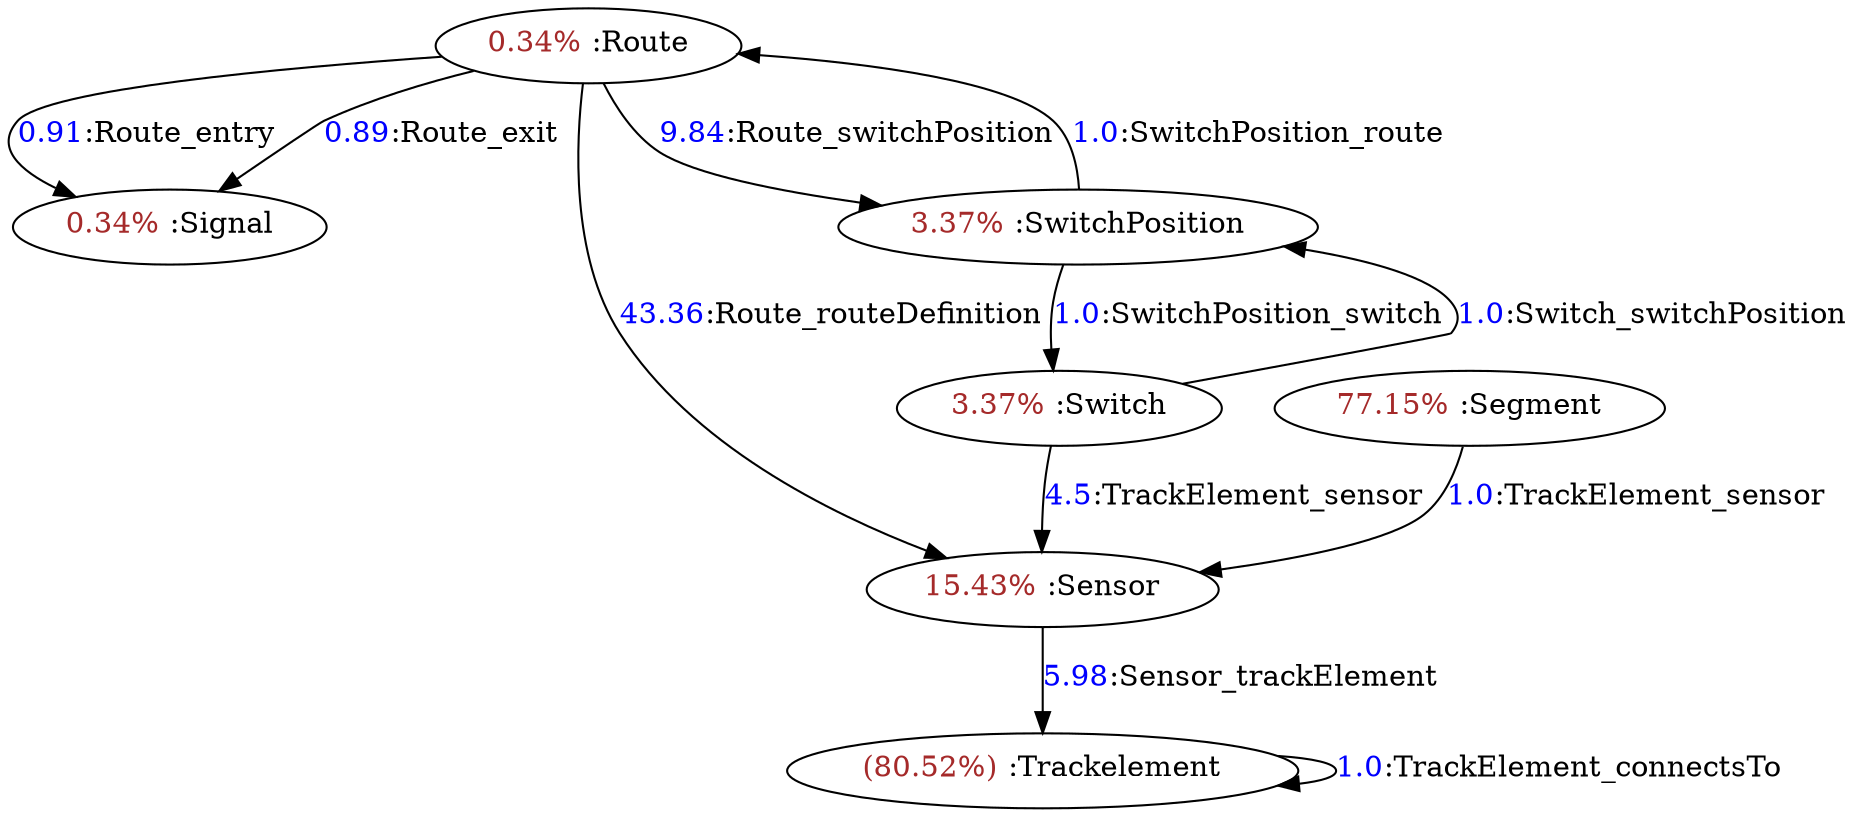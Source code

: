 digraph instanceCard {
"0.34% :Signal" [label=<<FONT color="brown">0.34% </FONT>:Signal>]
"0.34% :Route" [label=<<FONT color="brown">0.34% </FONT>:Route>]
"15.43% :Sensor" [label=<<FONT color="brown">15.43% </FONT>:Sensor>]
"(80.52%) :Trackelement" [label=<<FONT color="brown">(80.52%) </FONT>:Trackelement>]
"77.15% :Segment" [label=<<FONT color="brown">77.15% </FONT>:Segment>]
"3.37% :Switch" [label=<<FONT color="brown">3.37% </FONT>:Switch>]
"3.37% :SwitchPosition" [label=<<FONT color="brown">3.37% </FONT>:SwitchPosition>]
"0.34% :Route"->"0.34% :Signal"[label=<<FONT color="blue">0.91</FONT>:Route_entry>]
"0.34% :Route"->"0.34% :Signal"[label=<<FONT color="blue">0.89</FONT>:Route_exit>]
"0.34% :Route"->"15.43% :Sensor"[label=<<FONT color="blue">43.36</FONT>:Route_routeDefinition>]
"0.34% :Route"->"3.37% :SwitchPosition"[label=<<FONT color="blue">9.84</FONT>:Route_switchPosition>]
"15.43% :Sensor"->"(80.52%) :Trackelement"[label=<<FONT color="blue">5.98</FONT>:Sensor_trackElement>]
"(80.52%) :Trackelement"->"(80.52%) :Trackelement"[label=<<FONT color="blue">1.0</FONT>:TrackElement_connectsTo>]
"77.15% :Segment"->"15.43% :Sensor"[label=<<FONT color="blue">1.0</FONT>:TrackElement_sensor>]
"3.37% :Switch"->"15.43% :Sensor"[label=<<FONT color="blue">4.5</FONT>:TrackElement_sensor>]
"3.37% :Switch"->"3.37% :SwitchPosition"[label=<<FONT color="blue">1.0</FONT>:Switch_switchPosition>]
"3.37% :SwitchPosition"->"3.37% :Switch"[label=<<FONT color="blue">1.0</FONT>:SwitchPosition_switch>]
"3.37% :SwitchPosition"->"0.34% :Route"[label=<<FONT color="blue">1.0</FONT>:SwitchPosition_route>]
}